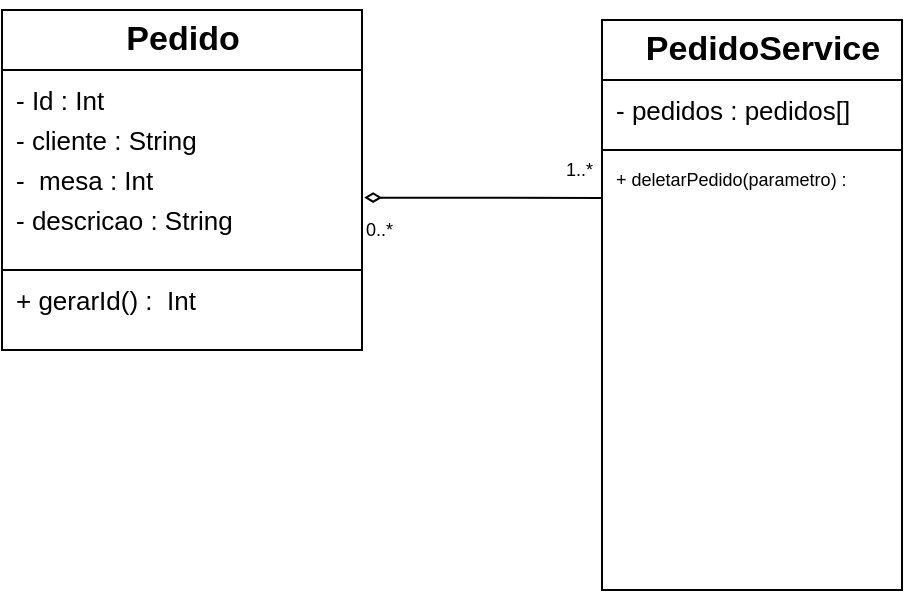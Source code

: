 <mxfile>
    <diagram id="uv5Ift5Zr-C54_dUROMJ" name="Página-1">
        <mxGraphModel dx="-499" dy="244" grid="1" gridSize="10" guides="1" tooltips="1" connect="1" arrows="1" fold="1" page="1" pageScale="1" pageWidth="827" pageHeight="1169" math="0" shadow="0">
            <root>
                <mxCell id="0"/>
                <mxCell id="1" parent="0"/>
                <mxCell id="4" value="" style="rounded=0;whiteSpace=wrap;html=1;" vertex="1" parent="1">
                    <mxGeometry x="1010" y="200" width="180" height="30" as="geometry"/>
                </mxCell>
                <mxCell id="5" value="" style="rounded=0;whiteSpace=wrap;html=1;" vertex="1" parent="1">
                    <mxGeometry x="1010" y="230" width="180" height="100" as="geometry"/>
                </mxCell>
                <mxCell id="6" value="" style="rounded=0;whiteSpace=wrap;html=1;" vertex="1" parent="1">
                    <mxGeometry x="1010" y="330" width="180" height="40" as="geometry"/>
                </mxCell>
                <mxCell id="7" value="Pedido" style="text;strokeColor=none;fillColor=none;html=1;fontSize=17;fontStyle=1;verticalAlign=middle;align=center;spacing=0;" vertex="1" parent="1">
                    <mxGeometry x="1090" y="195" width="20" height="40" as="geometry"/>
                </mxCell>
                <mxCell id="8" style="edgeStyle=none;html=1;fontSize=17;endArrow=diamondThin;endFill=0;entryX=1.006;entryY=0.638;entryDx=0;entryDy=0;entryPerimeter=0;" edge="1" parent="1" target="5">
                    <mxGeometry relative="1" as="geometry">
                        <mxPoint x="1310" y="294" as="sourcePoint"/>
                        <mxPoint x="1160" y="300" as="targetPoint"/>
                    </mxGeometry>
                </mxCell>
                <mxCell id="9" value="- cliente : String" style="text;html=1;strokeColor=none;fillColor=none;align=left;verticalAlign=middle;whiteSpace=wrap;rounded=0;fontSize=13;" vertex="1" parent="1">
                    <mxGeometry x="1015" y="250" width="140" height="30" as="geometry"/>
                </mxCell>
                <mxCell id="10" value="-&amp;nbsp; mesa : Int" style="text;html=1;strokeColor=none;fillColor=none;align=left;verticalAlign=middle;whiteSpace=wrap;rounded=0;fontSize=13;" vertex="1" parent="1">
                    <mxGeometry x="1015" y="270" width="140" height="30" as="geometry"/>
                </mxCell>
                <mxCell id="11" value="- Id : Int" style="text;html=1;strokeColor=none;fillColor=none;align=left;verticalAlign=middle;whiteSpace=wrap;rounded=0;fontSize=13;" vertex="1" parent="1">
                    <mxGeometry x="1015" y="230" width="140" height="30" as="geometry"/>
                </mxCell>
                <mxCell id="13" value="- descricao : String" style="text;html=1;strokeColor=none;fillColor=none;align=left;verticalAlign=middle;whiteSpace=wrap;rounded=0;fontSize=13;" vertex="1" parent="1">
                    <mxGeometry x="1015" y="290" width="140" height="30" as="geometry"/>
                </mxCell>
                <mxCell id="14" value="+ gerarId() :&amp;nbsp; Int" style="text;html=1;strokeColor=none;fillColor=none;align=left;verticalAlign=middle;whiteSpace=wrap;rounded=0;fontSize=13;" vertex="1" parent="1">
                    <mxGeometry x="1015" y="330" width="140" height="30" as="geometry"/>
                </mxCell>
                <mxCell id="15" value="" style="rounded=0;whiteSpace=wrap;html=1;" vertex="1" parent="1">
                    <mxGeometry x="1310" y="205" width="150" height="30" as="geometry"/>
                </mxCell>
                <mxCell id="16" value="" style="rounded=0;whiteSpace=wrap;html=1;" vertex="1" parent="1">
                    <mxGeometry x="1310" y="235" width="150" height="35" as="geometry"/>
                </mxCell>
                <mxCell id="17" value="" style="rounded=0;whiteSpace=wrap;html=1;" vertex="1" parent="1">
                    <mxGeometry x="1310" y="270" width="150" height="220" as="geometry"/>
                </mxCell>
                <mxCell id="18" value="PedidoService" style="text;strokeColor=none;fillColor=none;html=1;fontSize=17;fontStyle=1;verticalAlign=middle;align=center;spacing=0;" vertex="1" parent="1">
                    <mxGeometry x="1380" y="200" width="20" height="40" as="geometry"/>
                </mxCell>
                <mxCell id="19" value="- pedidos : pedidos[]" style="text;html=1;strokeColor=none;fillColor=none;align=left;verticalAlign=middle;whiteSpace=wrap;rounded=0;fontSize=13;" vertex="1" parent="1">
                    <mxGeometry x="1315" y="235" width="140" height="30" as="geometry"/>
                </mxCell>
                <mxCell id="20" value="+ deletarPedido(parametro) :&amp;nbsp;" style="text;html=1;strokeColor=none;fillColor=none;align=left;verticalAlign=middle;whiteSpace=wrap;rounded=0;fontSize=9;" vertex="1" parent="1">
                    <mxGeometry x="1315" y="270" width="140" height="30" as="geometry"/>
                </mxCell>
                <mxCell id="26" value="&lt;font style=&quot;font-size: 9px;&quot;&gt;0..*&lt;/font&gt;" style="text;html=1;strokeColor=none;fillColor=none;align=left;verticalAlign=middle;whiteSpace=wrap;rounded=0;fontSize=9;strokeWidth=4;perimeterSpacing=2;" vertex="1" parent="1">
                    <mxGeometry x="1190" y="300" width="140" height="20" as="geometry"/>
                </mxCell>
                <mxCell id="27" value="&lt;font style=&quot;font-size: 9px;&quot;&gt;1..*&lt;/font&gt;" style="text;html=1;strokeColor=none;fillColor=none;align=left;verticalAlign=middle;whiteSpace=wrap;rounded=0;fontSize=9;strokeWidth=4;perimeterSpacing=2;" vertex="1" parent="1">
                    <mxGeometry x="1290" y="270" width="140" height="20" as="geometry"/>
                </mxCell>
            </root>
        </mxGraphModel>
    </diagram>
</mxfile>